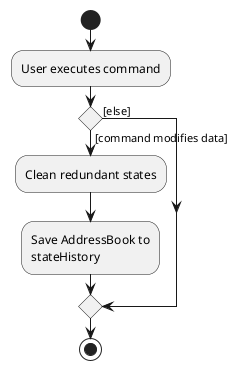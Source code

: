 @startuml
start
:User executes command;

'Since the beta syntax does not support placing the condition outside the
'diamond we place it as the true branch instead.

if () then ([command modifies data])
    :Clean redundant states;
    :Save AddressBook to
    stateHistory;
else ([else])
endif
stop
@enduml
